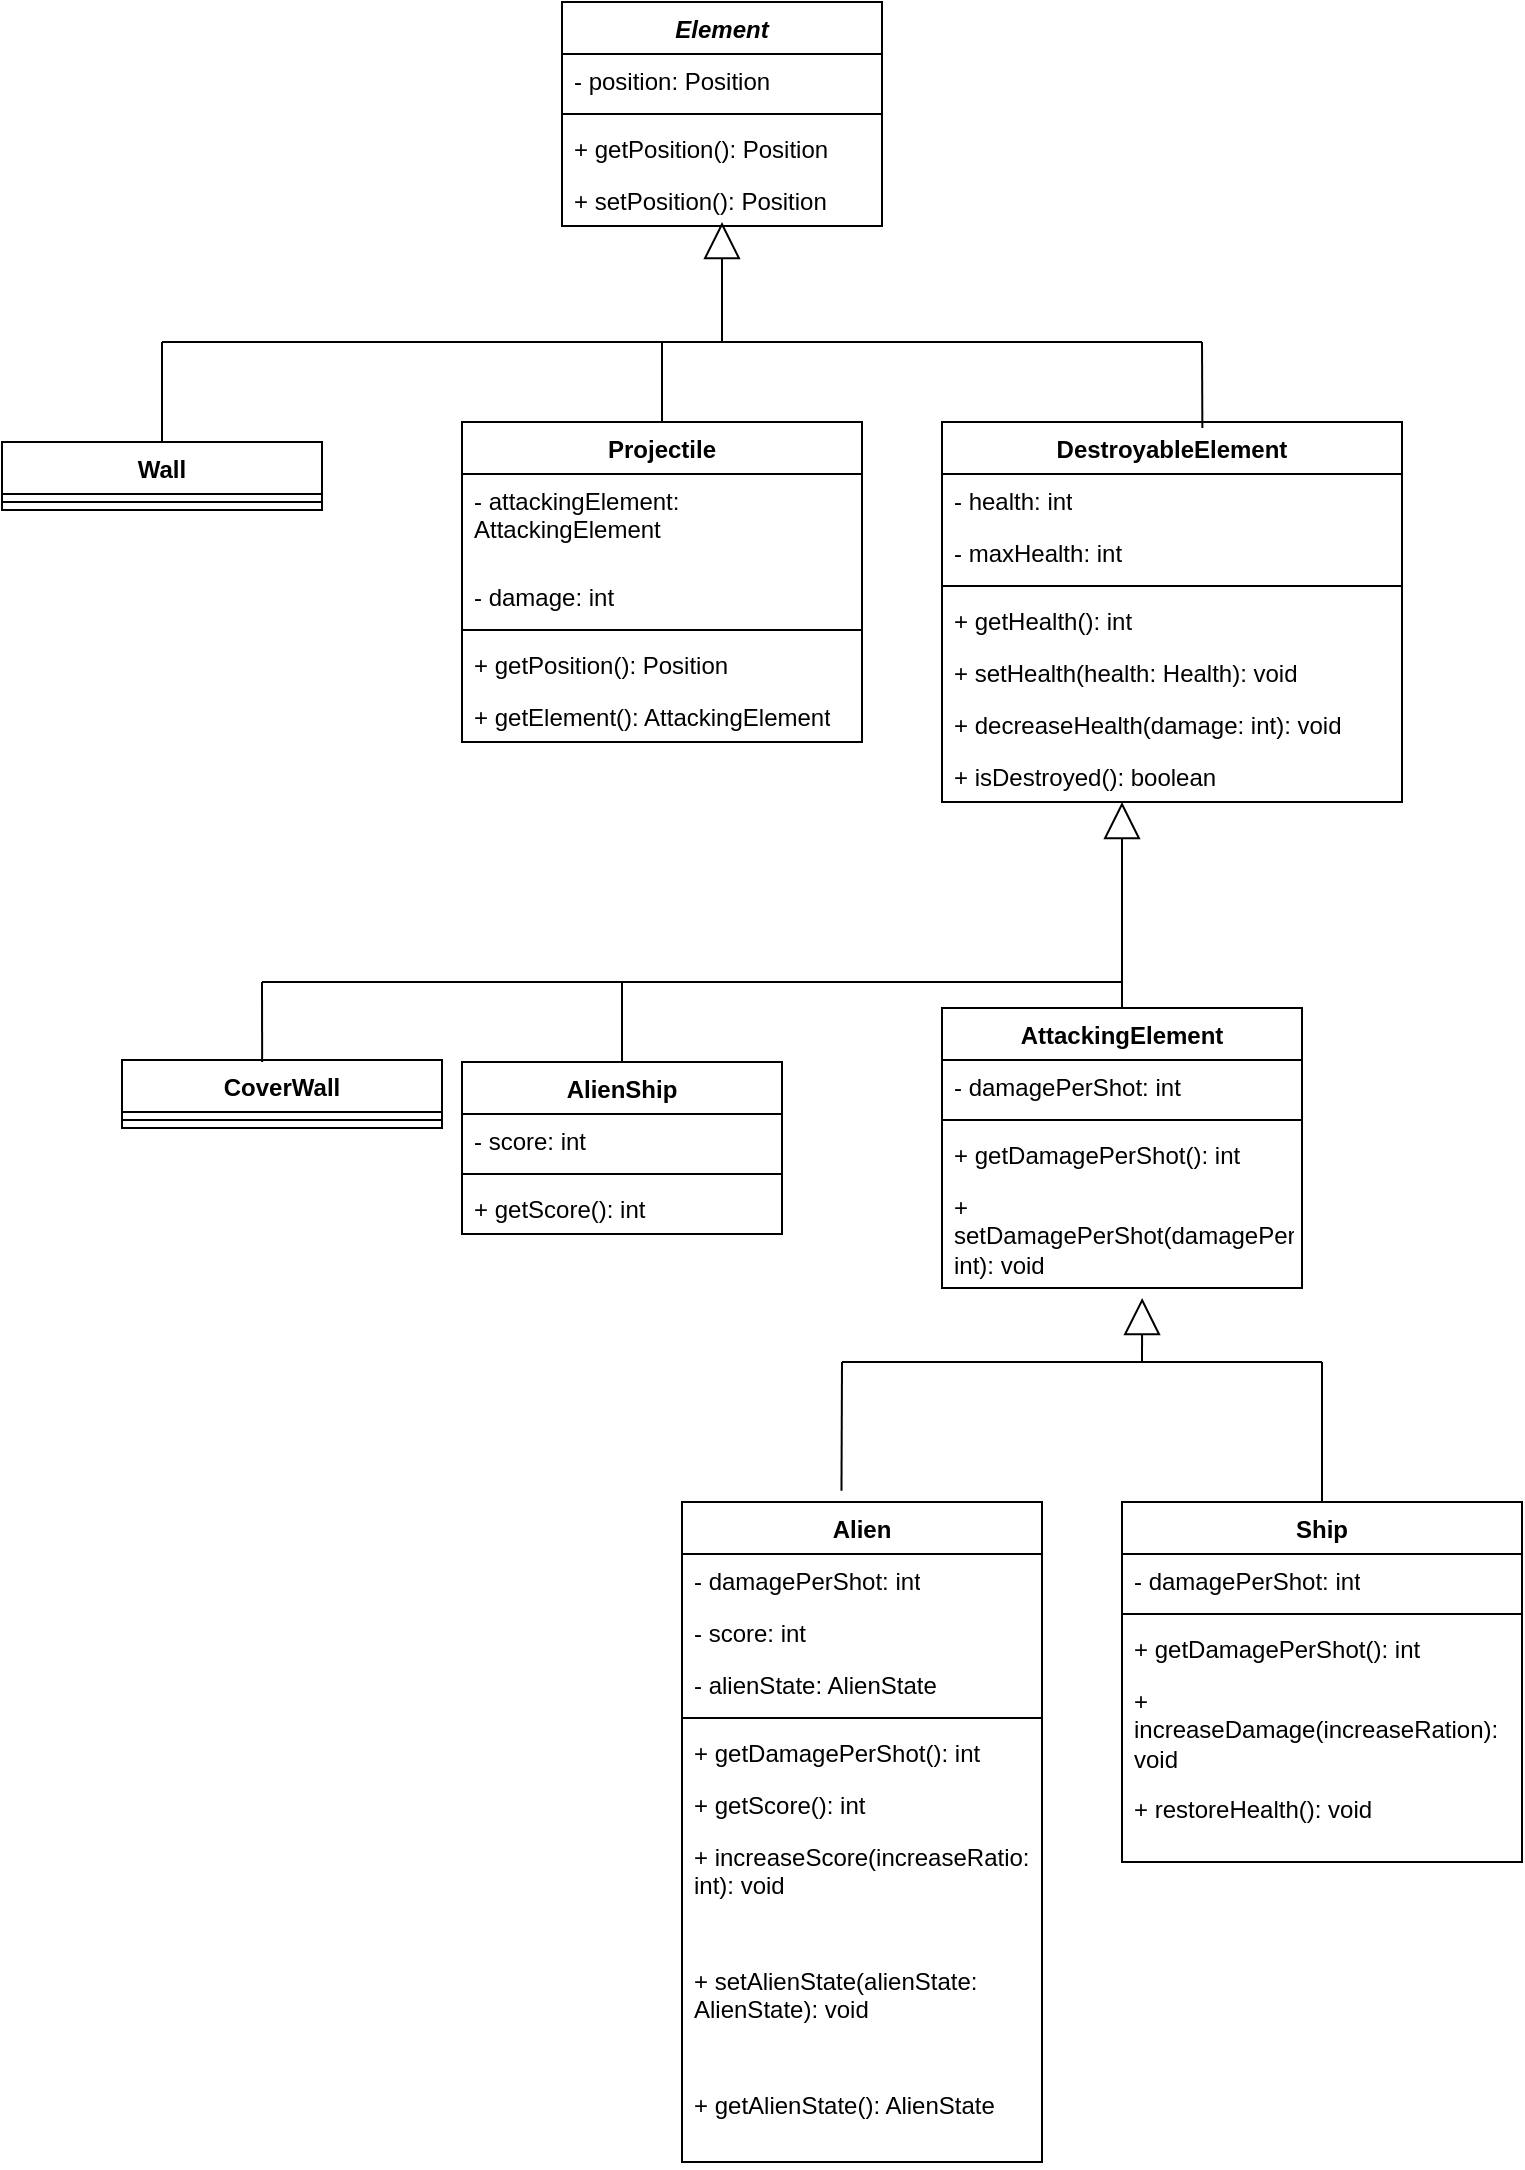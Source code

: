 <mxfile version="22.1.4" type="device">
  <diagram name="Página-1" id="GgGbljnaZF1MA7yBZju7">
    <mxGraphModel dx="1794" dy="857" grid="1" gridSize="10" guides="1" tooltips="1" connect="1" arrows="1" fold="1" page="1" pageScale="1" pageWidth="827" pageHeight="1169" math="0" shadow="0">
      <root>
        <mxCell id="0" />
        <mxCell id="1" parent="0" />
        <mxCell id="j6wI0tgkNMKRReHVNjbk-1" value="&lt;i&gt;Element&lt;/i&gt;" style="swimlane;fontStyle=1;align=center;verticalAlign=top;childLayout=stackLayout;horizontal=1;startSize=26;horizontalStack=0;resizeParent=1;resizeParentMax=0;resizeLast=0;collapsible=1;marginBottom=0;whiteSpace=wrap;html=1;" parent="1" vertex="1">
          <mxGeometry x="320" y="20" width="160" height="112" as="geometry" />
        </mxCell>
        <mxCell id="j6wI0tgkNMKRReHVNjbk-2" value="- position: Position" style="text;strokeColor=none;fillColor=none;align=left;verticalAlign=top;spacingLeft=4;spacingRight=4;overflow=hidden;rotatable=0;points=[[0,0.5],[1,0.5]];portConstraint=eastwest;whiteSpace=wrap;html=1;" parent="j6wI0tgkNMKRReHVNjbk-1" vertex="1">
          <mxGeometry y="26" width="160" height="26" as="geometry" />
        </mxCell>
        <mxCell id="j6wI0tgkNMKRReHVNjbk-3" value="" style="line;strokeWidth=1;fillColor=none;align=left;verticalAlign=middle;spacingTop=-1;spacingLeft=3;spacingRight=3;rotatable=0;labelPosition=right;points=[];portConstraint=eastwest;strokeColor=inherit;" parent="j6wI0tgkNMKRReHVNjbk-1" vertex="1">
          <mxGeometry y="52" width="160" height="8" as="geometry" />
        </mxCell>
        <mxCell id="j6wI0tgkNMKRReHVNjbk-4" value="+ getPosition(): Position" style="text;strokeColor=none;fillColor=none;align=left;verticalAlign=top;spacingLeft=4;spacingRight=4;overflow=hidden;rotatable=0;points=[[0,0.5],[1,0.5]];portConstraint=eastwest;whiteSpace=wrap;html=1;" parent="j6wI0tgkNMKRReHVNjbk-1" vertex="1">
          <mxGeometry y="60" width="160" height="26" as="geometry" />
        </mxCell>
        <mxCell id="j6wI0tgkNMKRReHVNjbk-47" value="+ setPosition(): Position" style="text;strokeColor=none;fillColor=none;align=left;verticalAlign=top;spacingLeft=4;spacingRight=4;overflow=hidden;rotatable=0;points=[[0,0.5],[1,0.5]];portConstraint=eastwest;whiteSpace=wrap;html=1;" parent="j6wI0tgkNMKRReHVNjbk-1" vertex="1">
          <mxGeometry y="86" width="160" height="26" as="geometry" />
        </mxCell>
        <mxCell id="j6wI0tgkNMKRReHVNjbk-5" value="Wall" style="swimlane;fontStyle=1;align=center;verticalAlign=top;childLayout=stackLayout;horizontal=1;startSize=26;horizontalStack=0;resizeParent=1;resizeParentMax=0;resizeLast=0;collapsible=1;marginBottom=0;whiteSpace=wrap;html=1;" parent="1" vertex="1">
          <mxGeometry x="40" y="240" width="160" height="34" as="geometry" />
        </mxCell>
        <mxCell id="j6wI0tgkNMKRReHVNjbk-7" value="" style="line;strokeWidth=1;fillColor=none;align=left;verticalAlign=middle;spacingTop=-1;spacingLeft=3;spacingRight=3;rotatable=0;labelPosition=right;points=[];portConstraint=eastwest;strokeColor=inherit;" parent="j6wI0tgkNMKRReHVNjbk-5" vertex="1">
          <mxGeometry y="26" width="160" height="8" as="geometry" />
        </mxCell>
        <mxCell id="j6wI0tgkNMKRReHVNjbk-9" value="DestroyableElement" style="swimlane;fontStyle=1;align=center;verticalAlign=top;childLayout=stackLayout;horizontal=1;startSize=26;horizontalStack=0;resizeParent=1;resizeParentMax=0;resizeLast=0;collapsible=1;marginBottom=0;whiteSpace=wrap;html=1;" parent="1" vertex="1">
          <mxGeometry x="510" y="230" width="230" height="190" as="geometry" />
        </mxCell>
        <mxCell id="j6wI0tgkNMKRReHVNjbk-10" value="- health: int" style="text;strokeColor=none;fillColor=none;align=left;verticalAlign=top;spacingLeft=4;spacingRight=4;overflow=hidden;rotatable=0;points=[[0,0.5],[1,0.5]];portConstraint=eastwest;whiteSpace=wrap;html=1;" parent="j6wI0tgkNMKRReHVNjbk-9" vertex="1">
          <mxGeometry y="26" width="230" height="26" as="geometry" />
        </mxCell>
        <mxCell id="j6wI0tgkNMKRReHVNjbk-60" value="- maxHealth: int" style="text;strokeColor=none;fillColor=none;align=left;verticalAlign=top;spacingLeft=4;spacingRight=4;overflow=hidden;rotatable=0;points=[[0,0.5],[1,0.5]];portConstraint=eastwest;whiteSpace=wrap;html=1;" parent="j6wI0tgkNMKRReHVNjbk-9" vertex="1">
          <mxGeometry y="52" width="230" height="26" as="geometry" />
        </mxCell>
        <mxCell id="j6wI0tgkNMKRReHVNjbk-11" value="" style="line;strokeWidth=1;fillColor=none;align=left;verticalAlign=middle;spacingTop=-1;spacingLeft=3;spacingRight=3;rotatable=0;labelPosition=right;points=[];portConstraint=eastwest;strokeColor=inherit;" parent="j6wI0tgkNMKRReHVNjbk-9" vertex="1">
          <mxGeometry y="78" width="230" height="8" as="geometry" />
        </mxCell>
        <mxCell id="j6wI0tgkNMKRReHVNjbk-12" value="+ getHealth(): int" style="text;strokeColor=none;fillColor=none;align=left;verticalAlign=top;spacingLeft=4;spacingRight=4;overflow=hidden;rotatable=0;points=[[0,0.5],[1,0.5]];portConstraint=eastwest;whiteSpace=wrap;html=1;" parent="j6wI0tgkNMKRReHVNjbk-9" vertex="1">
          <mxGeometry y="86" width="230" height="26" as="geometry" />
        </mxCell>
        <mxCell id="j6wI0tgkNMKRReHVNjbk-61" value="+ setHealth(health: Health): void" style="text;strokeColor=none;fillColor=none;align=left;verticalAlign=top;spacingLeft=4;spacingRight=4;overflow=hidden;rotatable=0;points=[[0,0.5],[1,0.5]];portConstraint=eastwest;whiteSpace=wrap;html=1;" parent="j6wI0tgkNMKRReHVNjbk-9" vertex="1">
          <mxGeometry y="112" width="230" height="26" as="geometry" />
        </mxCell>
        <mxCell id="j6wI0tgkNMKRReHVNjbk-62" value="+ decreaseHealth(damage: int): void" style="text;strokeColor=none;fillColor=none;align=left;verticalAlign=top;spacingLeft=4;spacingRight=4;overflow=hidden;rotatable=0;points=[[0,0.5],[1,0.5]];portConstraint=eastwest;whiteSpace=wrap;html=1;" parent="j6wI0tgkNMKRReHVNjbk-9" vertex="1">
          <mxGeometry y="138" width="230" height="26" as="geometry" />
        </mxCell>
        <mxCell id="j6wI0tgkNMKRReHVNjbk-63" value="+ isDestroyed(): boolean" style="text;strokeColor=none;fillColor=none;align=left;verticalAlign=top;spacingLeft=4;spacingRight=4;overflow=hidden;rotatable=0;points=[[0,0.5],[1,0.5]];portConstraint=eastwest;whiteSpace=wrap;html=1;" parent="j6wI0tgkNMKRReHVNjbk-9" vertex="1">
          <mxGeometry y="164" width="230" height="26" as="geometry" />
        </mxCell>
        <mxCell id="j6wI0tgkNMKRReHVNjbk-13" value="AlienShip" style="swimlane;fontStyle=1;align=center;verticalAlign=top;childLayout=stackLayout;horizontal=1;startSize=26;horizontalStack=0;resizeParent=1;resizeParentMax=0;resizeLast=0;collapsible=1;marginBottom=0;whiteSpace=wrap;html=1;" parent="1" vertex="1">
          <mxGeometry x="270" y="550" width="160" height="86" as="geometry" />
        </mxCell>
        <mxCell id="j6wI0tgkNMKRReHVNjbk-14" value="- score: int" style="text;strokeColor=none;fillColor=none;align=left;verticalAlign=top;spacingLeft=4;spacingRight=4;overflow=hidden;rotatable=0;points=[[0,0.5],[1,0.5]];portConstraint=eastwest;whiteSpace=wrap;html=1;" parent="j6wI0tgkNMKRReHVNjbk-13" vertex="1">
          <mxGeometry y="26" width="160" height="26" as="geometry" />
        </mxCell>
        <mxCell id="j6wI0tgkNMKRReHVNjbk-15" value="" style="line;strokeWidth=1;fillColor=none;align=left;verticalAlign=middle;spacingTop=-1;spacingLeft=3;spacingRight=3;rotatable=0;labelPosition=right;points=[];portConstraint=eastwest;strokeColor=inherit;" parent="j6wI0tgkNMKRReHVNjbk-13" vertex="1">
          <mxGeometry y="52" width="160" height="8" as="geometry" />
        </mxCell>
        <mxCell id="j6wI0tgkNMKRReHVNjbk-16" value="+ getScore(): int" style="text;strokeColor=none;fillColor=none;align=left;verticalAlign=top;spacingLeft=4;spacingRight=4;overflow=hidden;rotatable=0;points=[[0,0.5],[1,0.5]];portConstraint=eastwest;whiteSpace=wrap;html=1;" parent="j6wI0tgkNMKRReHVNjbk-13" vertex="1">
          <mxGeometry y="60" width="160" height="26" as="geometry" />
        </mxCell>
        <mxCell id="j6wI0tgkNMKRReHVNjbk-17" value="CoverWall" style="swimlane;fontStyle=1;align=center;verticalAlign=top;childLayout=stackLayout;horizontal=1;startSize=26;horizontalStack=0;resizeParent=1;resizeParentMax=0;resizeLast=0;collapsible=1;marginBottom=0;whiteSpace=wrap;html=1;" parent="1" vertex="1">
          <mxGeometry x="100" y="549" width="160" height="34" as="geometry" />
        </mxCell>
        <mxCell id="j6wI0tgkNMKRReHVNjbk-19" value="" style="line;strokeWidth=1;fillColor=none;align=left;verticalAlign=middle;spacingTop=-1;spacingLeft=3;spacingRight=3;rotatable=0;labelPosition=right;points=[];portConstraint=eastwest;strokeColor=inherit;" parent="j6wI0tgkNMKRReHVNjbk-17" vertex="1">
          <mxGeometry y="26" width="160" height="8" as="geometry" />
        </mxCell>
        <mxCell id="j6wI0tgkNMKRReHVNjbk-21" value="Ship" style="swimlane;fontStyle=1;align=center;verticalAlign=top;childLayout=stackLayout;horizontal=1;startSize=26;horizontalStack=0;resizeParent=1;resizeParentMax=0;resizeLast=0;collapsible=1;marginBottom=0;whiteSpace=wrap;html=1;" parent="1" vertex="1">
          <mxGeometry x="600" y="770" width="200" height="180" as="geometry" />
        </mxCell>
        <mxCell id="j6wI0tgkNMKRReHVNjbk-22" value="- damagePerShot: int" style="text;strokeColor=none;fillColor=none;align=left;verticalAlign=top;spacingLeft=4;spacingRight=4;overflow=hidden;rotatable=0;points=[[0,0.5],[1,0.5]];portConstraint=eastwest;whiteSpace=wrap;html=1;" parent="j6wI0tgkNMKRReHVNjbk-21" vertex="1">
          <mxGeometry y="26" width="200" height="26" as="geometry" />
        </mxCell>
        <mxCell id="j6wI0tgkNMKRReHVNjbk-23" value="" style="line;strokeWidth=1;fillColor=none;align=left;verticalAlign=middle;spacingTop=-1;spacingLeft=3;spacingRight=3;rotatable=0;labelPosition=right;points=[];portConstraint=eastwest;strokeColor=inherit;" parent="j6wI0tgkNMKRReHVNjbk-21" vertex="1">
          <mxGeometry y="52" width="200" height="8" as="geometry" />
        </mxCell>
        <mxCell id="j6wI0tgkNMKRReHVNjbk-24" value="+ getDamagePerShot(): int" style="text;strokeColor=none;fillColor=none;align=left;verticalAlign=top;spacingLeft=4;spacingRight=4;overflow=hidden;rotatable=0;points=[[0,0.5],[1,0.5]];portConstraint=eastwest;whiteSpace=wrap;html=1;" parent="j6wI0tgkNMKRReHVNjbk-21" vertex="1">
          <mxGeometry y="60" width="200" height="26" as="geometry" />
        </mxCell>
        <mxCell id="j6wI0tgkNMKRReHVNjbk-76" value="+ increaseDamage(increaseRation): void" style="text;strokeColor=none;fillColor=none;align=left;verticalAlign=top;spacingLeft=4;spacingRight=4;overflow=hidden;rotatable=0;points=[[0,0.5],[1,0.5]];portConstraint=eastwest;whiteSpace=wrap;html=1;" parent="j6wI0tgkNMKRReHVNjbk-21" vertex="1">
          <mxGeometry y="86" width="200" height="54" as="geometry" />
        </mxCell>
        <mxCell id="j6wI0tgkNMKRReHVNjbk-77" value="+ restoreHealth(): void" style="text;strokeColor=none;fillColor=none;align=left;verticalAlign=top;spacingLeft=4;spacingRight=4;overflow=hidden;rotatable=0;points=[[0,0.5],[1,0.5]];portConstraint=eastwest;whiteSpace=wrap;html=1;" parent="j6wI0tgkNMKRReHVNjbk-21" vertex="1">
          <mxGeometry y="140" width="200" height="40" as="geometry" />
        </mxCell>
        <mxCell id="j6wI0tgkNMKRReHVNjbk-25" value="Alien" style="swimlane;fontStyle=1;align=center;verticalAlign=top;childLayout=stackLayout;horizontal=1;startSize=26;horizontalStack=0;resizeParent=1;resizeParentMax=0;resizeLast=0;collapsible=1;marginBottom=0;whiteSpace=wrap;html=1;" parent="1" vertex="1">
          <mxGeometry x="380" y="770" width="180" height="330" as="geometry" />
        </mxCell>
        <mxCell id="j6wI0tgkNMKRReHVNjbk-73" value="- damagePerShot: int" style="text;strokeColor=none;fillColor=none;align=left;verticalAlign=top;spacingLeft=4;spacingRight=4;overflow=hidden;rotatable=0;points=[[0,0.5],[1,0.5]];portConstraint=eastwest;whiteSpace=wrap;html=1;" parent="j6wI0tgkNMKRReHVNjbk-25" vertex="1">
          <mxGeometry y="26" width="180" height="26" as="geometry" />
        </mxCell>
        <mxCell id="Mp0PzU_HatS1DyJq7-6H-16" value="- score: int" style="text;strokeColor=none;fillColor=none;align=left;verticalAlign=top;spacingLeft=4;spacingRight=4;overflow=hidden;rotatable=0;points=[[0,0.5],[1,0.5]];portConstraint=eastwest;whiteSpace=wrap;html=1;" parent="j6wI0tgkNMKRReHVNjbk-25" vertex="1">
          <mxGeometry y="52" width="180" height="26" as="geometry" />
        </mxCell>
        <mxCell id="j6wI0tgkNMKRReHVNjbk-26" value="- alienState: AlienState" style="text;strokeColor=none;fillColor=none;align=left;verticalAlign=top;spacingLeft=4;spacingRight=4;overflow=hidden;rotatable=0;points=[[0,0.5],[1,0.5]];portConstraint=eastwest;whiteSpace=wrap;html=1;" parent="j6wI0tgkNMKRReHVNjbk-25" vertex="1">
          <mxGeometry y="78" width="180" height="26" as="geometry" />
        </mxCell>
        <mxCell id="j6wI0tgkNMKRReHVNjbk-27" value="" style="line;strokeWidth=1;fillColor=none;align=left;verticalAlign=middle;spacingTop=-1;spacingLeft=3;spacingRight=3;rotatable=0;labelPosition=right;points=[];portConstraint=eastwest;strokeColor=inherit;" parent="j6wI0tgkNMKRReHVNjbk-25" vertex="1">
          <mxGeometry y="104" width="180" height="8" as="geometry" />
        </mxCell>
        <mxCell id="j6wI0tgkNMKRReHVNjbk-74" value="+ getDamagePerShot(): int" style="text;strokeColor=none;fillColor=none;align=left;verticalAlign=top;spacingLeft=4;spacingRight=4;overflow=hidden;rotatable=0;points=[[0,0.5],[1,0.5]];portConstraint=eastwest;whiteSpace=wrap;html=1;" parent="j6wI0tgkNMKRReHVNjbk-25" vertex="1">
          <mxGeometry y="112" width="180" height="26" as="geometry" />
        </mxCell>
        <mxCell id="j6wI0tgkNMKRReHVNjbk-75" value="+ getScore(): int" style="text;strokeColor=none;fillColor=none;align=left;verticalAlign=top;spacingLeft=4;spacingRight=4;overflow=hidden;rotatable=0;points=[[0,0.5],[1,0.5]];portConstraint=eastwest;whiteSpace=wrap;html=1;" parent="j6wI0tgkNMKRReHVNjbk-25" vertex="1">
          <mxGeometry y="138" width="180" height="26" as="geometry" />
        </mxCell>
        <mxCell id="Mp0PzU_HatS1DyJq7-6H-18" value="+ increaseScore(increaseRatio: int): void" style="text;strokeColor=none;fillColor=none;align=left;verticalAlign=top;spacingLeft=4;spacingRight=4;overflow=hidden;rotatable=0;points=[[0,0.5],[1,0.5]];portConstraint=eastwest;whiteSpace=wrap;html=1;" parent="j6wI0tgkNMKRReHVNjbk-25" vertex="1">
          <mxGeometry y="164" width="180" height="62" as="geometry" />
        </mxCell>
        <mxCell id="Mp0PzU_HatS1DyJq7-6H-19" value="+ setAlienState(alienState: AlienState): void" style="text;strokeColor=none;fillColor=none;align=left;verticalAlign=top;spacingLeft=4;spacingRight=4;overflow=hidden;rotatable=0;points=[[0,0.5],[1,0.5]];portConstraint=eastwest;whiteSpace=wrap;html=1;" parent="j6wI0tgkNMKRReHVNjbk-25" vertex="1">
          <mxGeometry y="226" width="180" height="62" as="geometry" />
        </mxCell>
        <mxCell id="j6wI0tgkNMKRReHVNjbk-28" value="+ getAlienState(): AlienState" style="text;strokeColor=none;fillColor=none;align=left;verticalAlign=top;spacingLeft=4;spacingRight=4;overflow=hidden;rotatable=0;points=[[0,0.5],[1,0.5]];portConstraint=eastwest;whiteSpace=wrap;html=1;" parent="j6wI0tgkNMKRReHVNjbk-25" vertex="1">
          <mxGeometry y="288" width="180" height="42" as="geometry" />
        </mxCell>
        <mxCell id="j6wI0tgkNMKRReHVNjbk-31" value="" style="endArrow=none;html=1;rounded=0;" parent="1" edge="1">
          <mxGeometry width="50" height="50" relative="1" as="geometry">
            <mxPoint x="120" y="190" as="sourcePoint" />
            <mxPoint x="640" y="190" as="targetPoint" />
            <Array as="points">
              <mxPoint x="360" y="190" />
            </Array>
          </mxGeometry>
        </mxCell>
        <mxCell id="j6wI0tgkNMKRReHVNjbk-39" value="" style="endArrow=none;html=1;rounded=0;" parent="1" edge="1">
          <mxGeometry width="50" height="50" relative="1" as="geometry">
            <mxPoint x="350" y="510" as="sourcePoint" />
            <mxPoint x="600" y="510" as="targetPoint" />
          </mxGeometry>
        </mxCell>
        <mxCell id="j6wI0tgkNMKRReHVNjbk-40" value="" style="endArrow=none;html=1;rounded=0;" parent="1" edge="1">
          <mxGeometry width="50" height="50" relative="1" as="geometry">
            <mxPoint x="170" y="510" as="sourcePoint" />
            <mxPoint x="350" y="510" as="targetPoint" />
            <Array as="points" />
          </mxGeometry>
        </mxCell>
        <mxCell id="j6wI0tgkNMKRReHVNjbk-42" value="Projectile" style="swimlane;fontStyle=1;align=center;verticalAlign=top;childLayout=stackLayout;horizontal=1;startSize=26;horizontalStack=0;resizeParent=1;resizeParentMax=0;resizeLast=0;collapsible=1;marginBottom=0;whiteSpace=wrap;html=1;" parent="1" vertex="1">
          <mxGeometry x="270" y="230" width="200" height="160" as="geometry" />
        </mxCell>
        <mxCell id="Mp0PzU_HatS1DyJq7-6H-25" value="- attackingElement: AttackingElement" style="text;strokeColor=none;fillColor=none;align=left;verticalAlign=top;spacingLeft=4;spacingRight=4;overflow=hidden;rotatable=0;points=[[0,0.5],[1,0.5]];portConstraint=eastwest;whiteSpace=wrap;html=1;" parent="j6wI0tgkNMKRReHVNjbk-42" vertex="1">
          <mxGeometry y="26" width="200" height="48" as="geometry" />
        </mxCell>
        <mxCell id="j6wI0tgkNMKRReHVNjbk-57" value="- damage: int" style="text;strokeColor=none;fillColor=none;align=left;verticalAlign=top;spacingLeft=4;spacingRight=4;overflow=hidden;rotatable=0;points=[[0,0.5],[1,0.5]];portConstraint=eastwest;whiteSpace=wrap;html=1;" parent="j6wI0tgkNMKRReHVNjbk-42" vertex="1">
          <mxGeometry y="74" width="200" height="26" as="geometry" />
        </mxCell>
        <mxCell id="j6wI0tgkNMKRReHVNjbk-44" value="" style="line;strokeWidth=1;fillColor=none;align=left;verticalAlign=middle;spacingTop=-1;spacingLeft=3;spacingRight=3;rotatable=0;labelPosition=right;points=[];portConstraint=eastwest;strokeColor=inherit;" parent="j6wI0tgkNMKRReHVNjbk-42" vertex="1">
          <mxGeometry y="100" width="200" height="8" as="geometry" />
        </mxCell>
        <mxCell id="Mp0PzU_HatS1DyJq7-6H-26" value="+ getPosition(): Position" style="text;strokeColor=none;fillColor=none;align=left;verticalAlign=top;spacingLeft=4;spacingRight=4;overflow=hidden;rotatable=0;points=[[0,0.5],[1,0.5]];portConstraint=eastwest;whiteSpace=wrap;html=1;" parent="j6wI0tgkNMKRReHVNjbk-42" vertex="1">
          <mxGeometry y="108" width="200" height="26" as="geometry" />
        </mxCell>
        <mxCell id="j6wI0tgkNMKRReHVNjbk-45" value="+ getElement(): AttackingElement" style="text;strokeColor=none;fillColor=none;align=left;verticalAlign=top;spacingLeft=4;spacingRight=4;overflow=hidden;rotatable=0;points=[[0,0.5],[1,0.5]];portConstraint=eastwest;whiteSpace=wrap;html=1;" parent="j6wI0tgkNMKRReHVNjbk-42" vertex="1">
          <mxGeometry y="134" width="200" height="26" as="geometry" />
        </mxCell>
        <mxCell id="j6wI0tgkNMKRReHVNjbk-64" value="" style="endArrow=block;endSize=16;endFill=0;html=1;rounded=0;" parent="1" edge="1">
          <mxGeometry width="160" relative="1" as="geometry">
            <mxPoint x="400" y="190" as="sourcePoint" />
            <mxPoint x="400" y="130" as="targetPoint" />
          </mxGeometry>
        </mxCell>
        <mxCell id="j6wI0tgkNMKRReHVNjbk-65" value="" style="endArrow=none;html=1;rounded=0;exitX=0.5;exitY=0;exitDx=0;exitDy=0;" parent="1" source="j6wI0tgkNMKRReHVNjbk-5" edge="1">
          <mxGeometry width="50" height="50" relative="1" as="geometry">
            <mxPoint x="370" y="330" as="sourcePoint" />
            <mxPoint x="120" y="190" as="targetPoint" />
          </mxGeometry>
        </mxCell>
        <mxCell id="j6wI0tgkNMKRReHVNjbk-66" value="" style="endArrow=none;html=1;rounded=0;" parent="1" edge="1">
          <mxGeometry width="50" height="50" relative="1" as="geometry">
            <mxPoint x="370" y="230" as="sourcePoint" />
            <mxPoint x="370" y="190" as="targetPoint" />
          </mxGeometry>
        </mxCell>
        <mxCell id="j6wI0tgkNMKRReHVNjbk-67" value="" style="endArrow=none;html=1;rounded=0;exitX=0.566;exitY=0.016;exitDx=0;exitDy=0;exitPerimeter=0;" parent="1" source="j6wI0tgkNMKRReHVNjbk-9" edge="1">
          <mxGeometry width="50" height="50" relative="1" as="geometry">
            <mxPoint x="370" y="330" as="sourcePoint" />
            <mxPoint x="640" y="190" as="targetPoint" />
          </mxGeometry>
        </mxCell>
        <mxCell id="j6wI0tgkNMKRReHVNjbk-68" value="" style="endArrow=block;endSize=16;endFill=0;html=1;rounded=0;" parent="1" edge="1">
          <mxGeometry width="160" relative="1" as="geometry">
            <mxPoint x="600" y="460" as="sourcePoint" />
            <mxPoint x="600" y="420" as="targetPoint" />
          </mxGeometry>
        </mxCell>
        <mxCell id="j6wI0tgkNMKRReHVNjbk-71" value="" style="endArrow=none;html=1;rounded=0;exitX=0.5;exitY=0;exitDx=0;exitDy=0;" parent="1" source="j6wI0tgkNMKRReHVNjbk-13" edge="1">
          <mxGeometry width="50" height="50" relative="1" as="geometry">
            <mxPoint x="290" y="330" as="sourcePoint" />
            <mxPoint x="350" y="510" as="targetPoint" />
          </mxGeometry>
        </mxCell>
        <mxCell id="j6wI0tgkNMKRReHVNjbk-72" value="" style="endArrow=none;html=1;rounded=0;exitX=0.438;exitY=0.029;exitDx=0;exitDy=0;exitPerimeter=0;" parent="1" source="j6wI0tgkNMKRReHVNjbk-17" edge="1">
          <mxGeometry width="50" height="50" relative="1" as="geometry">
            <mxPoint x="170" y="530" as="sourcePoint" />
            <mxPoint x="170" y="510" as="targetPoint" />
          </mxGeometry>
        </mxCell>
        <mxCell id="Mp0PzU_HatS1DyJq7-6H-5" value="AttackingElement" style="swimlane;fontStyle=1;align=center;verticalAlign=top;childLayout=stackLayout;horizontal=1;startSize=26;horizontalStack=0;resizeParent=1;resizeParentMax=0;resizeLast=0;collapsible=1;marginBottom=0;whiteSpace=wrap;html=1;" parent="1" vertex="1">
          <mxGeometry x="510" y="523" width="180" height="140" as="geometry" />
        </mxCell>
        <mxCell id="Mp0PzU_HatS1DyJq7-6H-6" value="- damagePerShot: int&amp;nbsp;" style="text;strokeColor=none;fillColor=none;align=left;verticalAlign=top;spacingLeft=4;spacingRight=4;overflow=hidden;rotatable=0;points=[[0,0.5],[1,0.5]];portConstraint=eastwest;whiteSpace=wrap;html=1;" parent="Mp0PzU_HatS1DyJq7-6H-5" vertex="1">
          <mxGeometry y="26" width="180" height="26" as="geometry" />
        </mxCell>
        <mxCell id="Mp0PzU_HatS1DyJq7-6H-7" value="" style="line;strokeWidth=1;fillColor=none;align=left;verticalAlign=middle;spacingTop=-1;spacingLeft=3;spacingRight=3;rotatable=0;labelPosition=right;points=[];portConstraint=eastwest;strokeColor=inherit;" parent="Mp0PzU_HatS1DyJq7-6H-5" vertex="1">
          <mxGeometry y="52" width="180" height="8" as="geometry" />
        </mxCell>
        <mxCell id="Mp0PzU_HatS1DyJq7-6H-8" value="+ getDamagePerShot(): int" style="text;strokeColor=none;fillColor=none;align=left;verticalAlign=top;spacingLeft=4;spacingRight=4;overflow=hidden;rotatable=0;points=[[0,0.5],[1,0.5]];portConstraint=eastwest;whiteSpace=wrap;html=1;" parent="Mp0PzU_HatS1DyJq7-6H-5" vertex="1">
          <mxGeometry y="60" width="180" height="26" as="geometry" />
        </mxCell>
        <mxCell id="Mp0PzU_HatS1DyJq7-6H-9" value="+ setDamagePerShot(damagePerShot: int): void" style="text;strokeColor=none;fillColor=none;align=left;verticalAlign=top;spacingLeft=4;spacingRight=4;overflow=hidden;rotatable=0;points=[[0,0.5],[1,0.5]];portConstraint=eastwest;whiteSpace=wrap;html=1;" parent="Mp0PzU_HatS1DyJq7-6H-5" vertex="1">
          <mxGeometry y="86" width="180" height="54" as="geometry" />
        </mxCell>
        <mxCell id="Mp0PzU_HatS1DyJq7-6H-10" value="" style="endArrow=none;html=1;rounded=0;" parent="1" source="Mp0PzU_HatS1DyJq7-6H-5" edge="1">
          <mxGeometry width="50" height="50" relative="1" as="geometry">
            <mxPoint x="490" y="590" as="sourcePoint" />
            <mxPoint x="600" y="460" as="targetPoint" />
          </mxGeometry>
        </mxCell>
        <mxCell id="Mp0PzU_HatS1DyJq7-6H-11" value="" style="endArrow=block;endSize=16;endFill=0;html=1;rounded=0;entryX=0.556;entryY=1.093;entryDx=0;entryDy=0;entryPerimeter=0;" parent="1" target="Mp0PzU_HatS1DyJq7-6H-9" edge="1">
          <mxGeometry width="160" relative="1" as="geometry">
            <mxPoint x="610" y="700" as="sourcePoint" />
            <mxPoint x="600" y="700" as="targetPoint" />
          </mxGeometry>
        </mxCell>
        <mxCell id="Mp0PzU_HatS1DyJq7-6H-12" value="" style="endArrow=none;html=1;rounded=0;" parent="1" edge="1">
          <mxGeometry width="50" height="50" relative="1" as="geometry">
            <mxPoint x="460" y="700" as="sourcePoint" />
            <mxPoint x="610" y="700" as="targetPoint" />
          </mxGeometry>
        </mxCell>
        <mxCell id="Mp0PzU_HatS1DyJq7-6H-13" value="" style="endArrow=none;html=1;rounded=0;exitX=0.443;exitY=-0.017;exitDx=0;exitDy=0;exitPerimeter=0;" parent="1" source="j6wI0tgkNMKRReHVNjbk-25" edge="1">
          <mxGeometry width="50" height="50" relative="1" as="geometry">
            <mxPoint x="490" y="720" as="sourcePoint" />
            <mxPoint x="460" y="700" as="targetPoint" />
          </mxGeometry>
        </mxCell>
        <mxCell id="Mp0PzU_HatS1DyJq7-6H-14" value="" style="endArrow=none;html=1;rounded=0;" parent="1" edge="1">
          <mxGeometry width="50" height="50" relative="1" as="geometry">
            <mxPoint x="700" y="700" as="sourcePoint" />
            <mxPoint x="610" y="700" as="targetPoint" />
          </mxGeometry>
        </mxCell>
        <mxCell id="Mp0PzU_HatS1DyJq7-6H-15" value="" style="endArrow=none;html=1;rounded=0;" parent="1" source="j6wI0tgkNMKRReHVNjbk-21" edge="1">
          <mxGeometry width="50" height="50" relative="1" as="geometry">
            <mxPoint x="490" y="720" as="sourcePoint" />
            <mxPoint x="700" y="700" as="targetPoint" />
          </mxGeometry>
        </mxCell>
      </root>
    </mxGraphModel>
  </diagram>
</mxfile>
